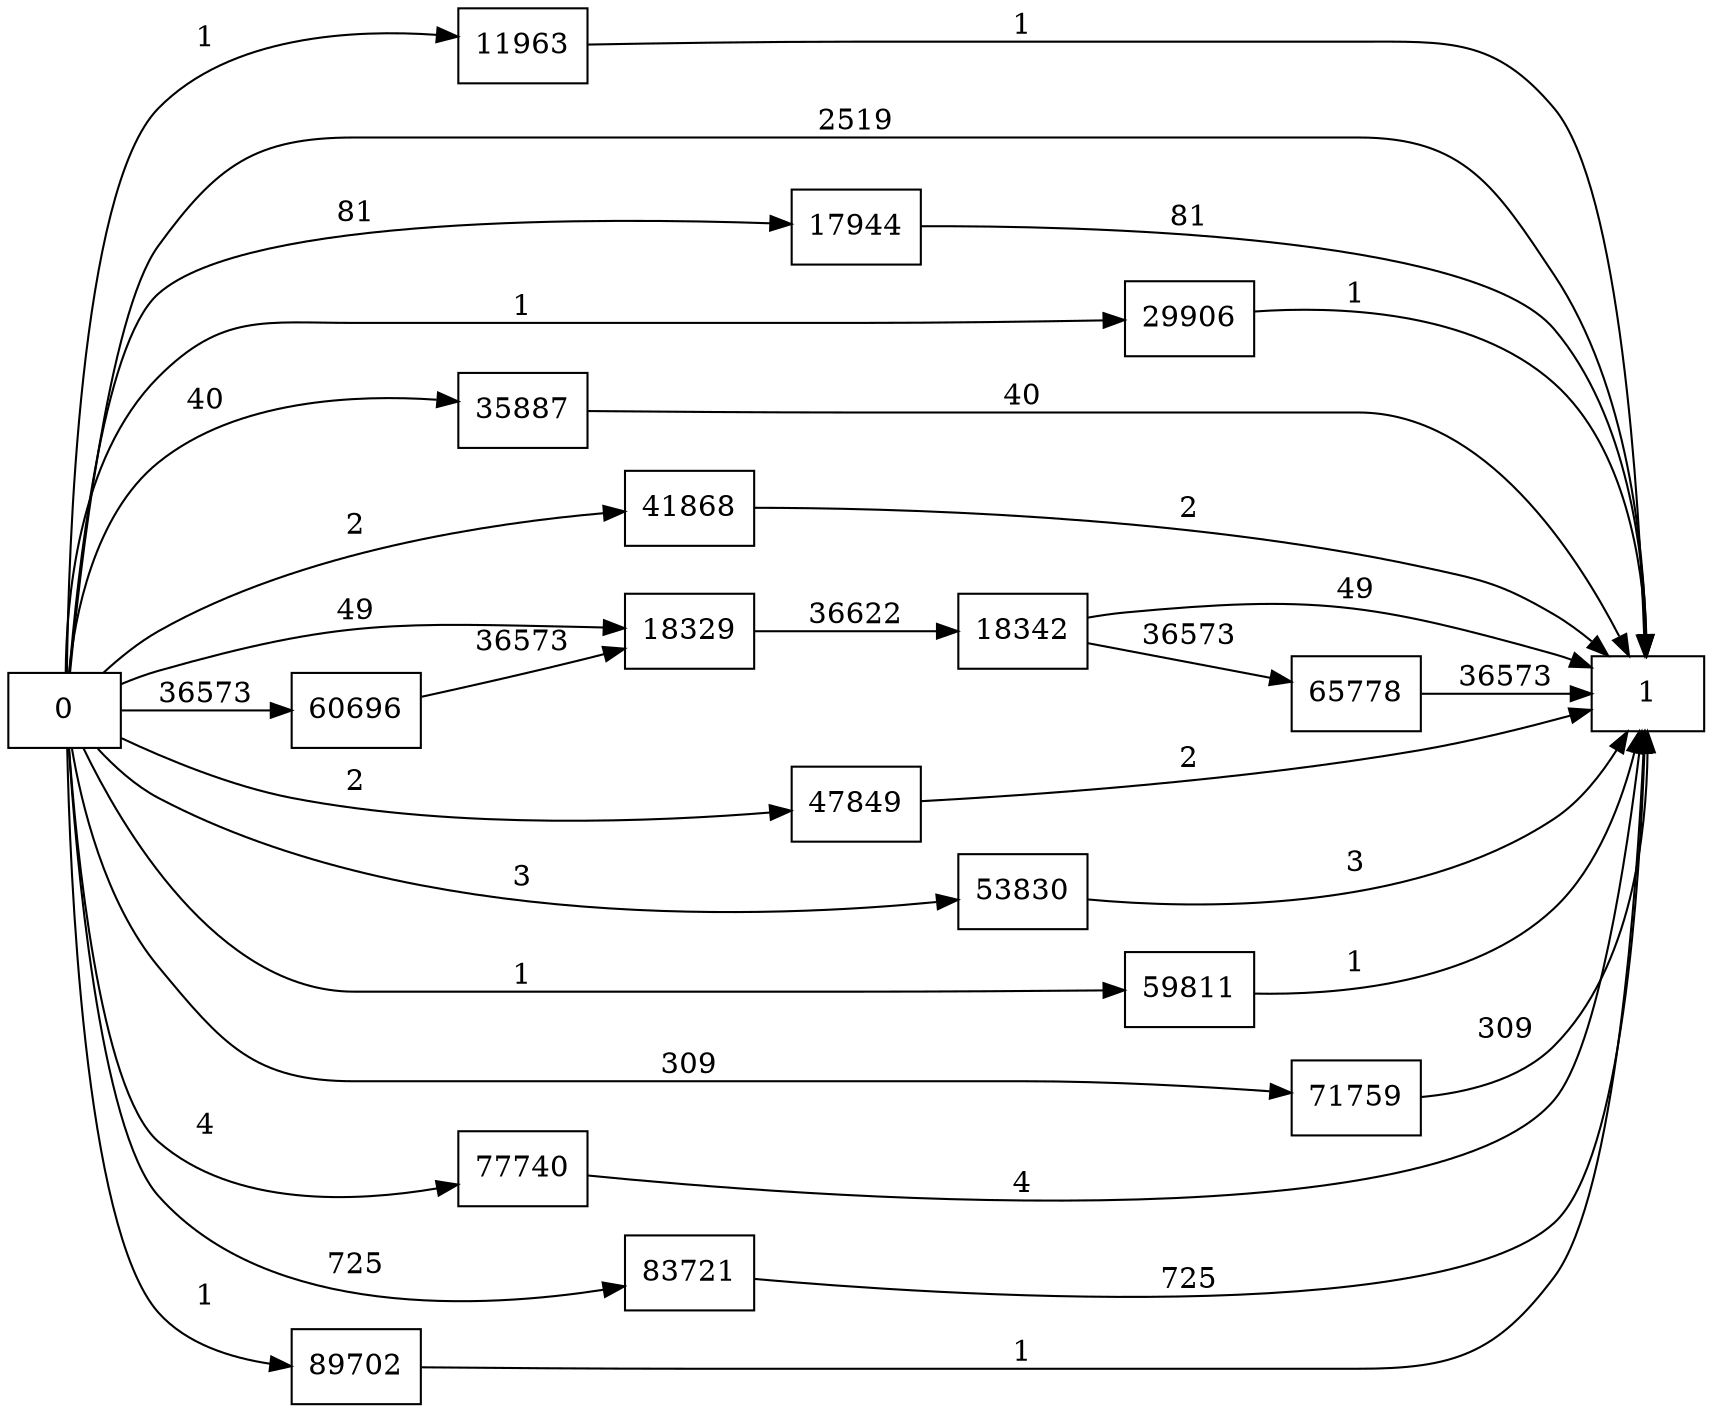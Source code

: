 digraph {
	graph [rankdir=LR]
	node [shape=rectangle]
	11963 -> 1 [label=1]
	17944 -> 1 [label=81]
	18329 -> 18342 [label=36622]
	18342 -> 1 [label=49]
	18342 -> 65778 [label=36573]
	29906 -> 1 [label=1]
	35887 -> 1 [label=40]
	41868 -> 1 [label=2]
	47849 -> 1 [label=2]
	53830 -> 1 [label=3]
	59811 -> 1 [label=1]
	60696 -> 18329 [label=36573]
	65778 -> 1 [label=36573]
	71759 -> 1 [label=309]
	77740 -> 1 [label=4]
	83721 -> 1 [label=725]
	89702 -> 1 [label=1]
	0 -> 1 [label=2519]
	0 -> 11963 [label=1]
	0 -> 17944 [label=81]
	0 -> 18329 [label=49]
	0 -> 29906 [label=1]
	0 -> 35887 [label=40]
	0 -> 41868 [label=2]
	0 -> 47849 [label=2]
	0 -> 53830 [label=3]
	0 -> 59811 [label=1]
	0 -> 60696 [label=36573]
	0 -> 71759 [label=309]
	0 -> 77740 [label=4]
	0 -> 83721 [label=725]
	0 -> 89702 [label=1]
}
